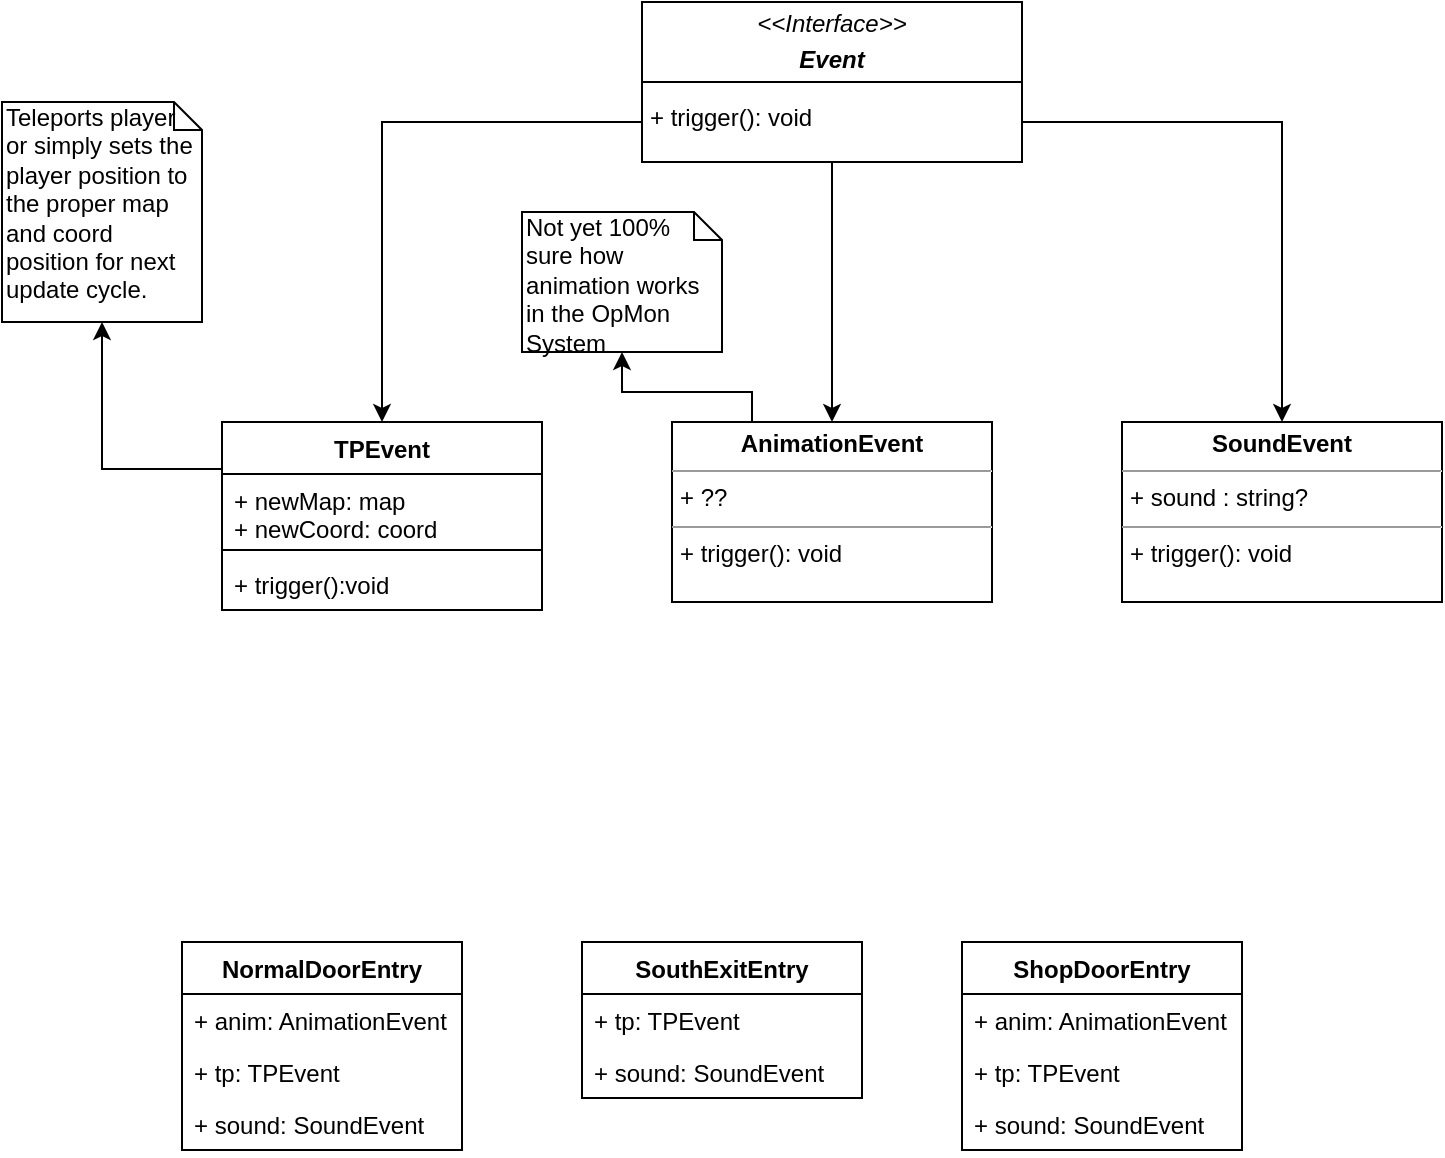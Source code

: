 <mxfile version="12.2.9" type="github" pages="1"><diagram id="OtBJ-tVqIvvDkwUSdkzb" name="Page-1"><mxGraphModel dx="1673" dy="896" grid="1" gridSize="10" guides="1" tooltips="1" connect="1" arrows="1" fold="1" page="1" pageScale="1" pageWidth="850" pageHeight="1100" math="0" shadow="0"><root><mxCell id="0"/><mxCell id="1" parent="0"/><mxCell id="YQE-0gqF78jgSzSMjqu_-10" style="edgeStyle=orthogonalEdgeStyle;rounded=0;orthogonalLoop=1;jettySize=auto;html=1;exitX=0;exitY=0.75;exitDx=0;exitDy=0;entryX=0.5;entryY=0;entryDx=0;entryDy=0;" edge="1" parent="1" source="YQE-0gqF78jgSzSMjqu_-2" target="YQE-0gqF78jgSzSMjqu_-4"><mxGeometry relative="1" as="geometry"/></mxCell><mxCell id="YQE-0gqF78jgSzSMjqu_-12" style="edgeStyle=orthogonalEdgeStyle;rounded=0;orthogonalLoop=1;jettySize=auto;html=1;exitX=0.5;exitY=1;exitDx=0;exitDy=0;" edge="1" parent="1" source="YQE-0gqF78jgSzSMjqu_-2" target="YQE-0gqF78jgSzSMjqu_-11"><mxGeometry relative="1" as="geometry"/></mxCell><mxCell id="YQE-0gqF78jgSzSMjqu_-16" style="edgeStyle=orthogonalEdgeStyle;rounded=0;orthogonalLoop=1;jettySize=auto;html=1;exitX=1;exitY=0.75;exitDx=0;exitDy=0;entryX=0.5;entryY=0;entryDx=0;entryDy=0;" edge="1" parent="1" source="YQE-0gqF78jgSzSMjqu_-2" target="YQE-0gqF78jgSzSMjqu_-15"><mxGeometry relative="1" as="geometry"/></mxCell><mxCell id="YQE-0gqF78jgSzSMjqu_-2" value="&lt;p style=&quot;margin: 0px ; margin-top: 4px ; text-align: center&quot;&gt;&lt;i&gt;&amp;lt;&amp;lt;Interface&amp;gt;&amp;gt;&lt;/i&gt;&lt;/p&gt;&lt;p style=&quot;margin: 0px ; margin-top: 4px ; text-align: center&quot;&gt;&lt;i&gt;&lt;b&gt;Event&lt;/b&gt;&lt;/i&gt;&lt;br&gt;&lt;/p&gt;&lt;p style=&quot;margin: 0px ; margin-left: 4px&quot;&gt;&lt;/p&gt;&lt;p style=&quot;margin: 0px ; margin-left: 4px&quot;&gt;&lt;br&gt;&lt;/p&gt;&lt;p style=&quot;margin: 0px ; margin-left: 4px&quot;&gt;+ trigger(): void&lt;br&gt;&lt;br&gt;&lt;/p&gt;" style="verticalAlign=top;align=left;overflow=fill;fontSize=12;fontFamily=Helvetica;html=1;" vertex="1" parent="1"><mxGeometry x="330" y="120" width="190" height="80" as="geometry"/></mxCell><mxCell id="YQE-0gqF78jgSzSMjqu_-3" value="" style="endArrow=none;html=1;exitX=0;exitY=0.5;exitDx=0;exitDy=0;entryX=1;entryY=0.5;entryDx=0;entryDy=0;" edge="1" parent="1" source="YQE-0gqF78jgSzSMjqu_-2" target="YQE-0gqF78jgSzSMjqu_-2"><mxGeometry width="50" height="50" relative="1" as="geometry"><mxPoint x="330" y="270" as="sourcePoint"/><mxPoint x="380" y="220" as="targetPoint"/></mxGeometry></mxCell><mxCell id="YQE-0gqF78jgSzSMjqu_-9" style="edgeStyle=orthogonalEdgeStyle;rounded=0;orthogonalLoop=1;jettySize=auto;html=1;exitX=0;exitY=0.25;exitDx=0;exitDy=0;entryX=0.5;entryY=1;entryDx=0;entryDy=0;entryPerimeter=0;" edge="1" parent="1" source="YQE-0gqF78jgSzSMjqu_-4" target="YQE-0gqF78jgSzSMjqu_-8"><mxGeometry relative="1" as="geometry"/></mxCell><mxCell id="YQE-0gqF78jgSzSMjqu_-4" value="TPEvent" style="swimlane;fontStyle=1;align=center;verticalAlign=top;childLayout=stackLayout;horizontal=1;startSize=26;horizontalStack=0;resizeParent=1;resizeParentMax=0;resizeLast=0;collapsible=1;marginBottom=0;" vertex="1" parent="1"><mxGeometry x="120" y="330" width="160" height="94" as="geometry"/></mxCell><mxCell id="YQE-0gqF78jgSzSMjqu_-5" value="+ newMap: map&#10;+ newCoord: coord" style="text;strokeColor=none;fillColor=none;align=left;verticalAlign=top;spacingLeft=4;spacingRight=4;overflow=hidden;rotatable=0;points=[[0,0.5],[1,0.5]];portConstraint=eastwest;" vertex="1" parent="YQE-0gqF78jgSzSMjqu_-4"><mxGeometry y="26" width="160" height="34" as="geometry"/></mxCell><mxCell id="YQE-0gqF78jgSzSMjqu_-6" value="" style="line;strokeWidth=1;fillColor=none;align=left;verticalAlign=middle;spacingTop=-1;spacingLeft=3;spacingRight=3;rotatable=0;labelPosition=right;points=[];portConstraint=eastwest;" vertex="1" parent="YQE-0gqF78jgSzSMjqu_-4"><mxGeometry y="60" width="160" height="8" as="geometry"/></mxCell><mxCell id="YQE-0gqF78jgSzSMjqu_-7" value="+ trigger():void" style="text;strokeColor=none;fillColor=none;align=left;verticalAlign=top;spacingLeft=4;spacingRight=4;overflow=hidden;rotatable=0;points=[[0,0.5],[1,0.5]];portConstraint=eastwest;" vertex="1" parent="YQE-0gqF78jgSzSMjqu_-4"><mxGeometry y="68" width="160" height="26" as="geometry"/></mxCell><mxCell id="YQE-0gqF78jgSzSMjqu_-8" value="Teleports player or simply sets the player position to the proper map and coord position for next update cycle." style="shape=note;whiteSpace=wrap;html=1;size=14;verticalAlign=top;align=left;spacingTop=-6;" vertex="1" parent="1"><mxGeometry x="10" y="170" width="100" height="110" as="geometry"/></mxCell><mxCell id="YQE-0gqF78jgSzSMjqu_-14" style="edgeStyle=orthogonalEdgeStyle;rounded=0;orthogonalLoop=1;jettySize=auto;html=1;exitX=0.25;exitY=0;exitDx=0;exitDy=0;entryX=0.5;entryY=1;entryDx=0;entryDy=0;entryPerimeter=0;" edge="1" parent="1" source="YQE-0gqF78jgSzSMjqu_-11" target="YQE-0gqF78jgSzSMjqu_-13"><mxGeometry relative="1" as="geometry"><Array as="points"><mxPoint x="385" y="315"/><mxPoint x="320" y="315"/></Array></mxGeometry></mxCell><mxCell id="YQE-0gqF78jgSzSMjqu_-11" value="&lt;p style=&quot;margin: 0px ; margin-top: 4px ; text-align: center&quot;&gt;&lt;b&gt;AnimationEvent&lt;/b&gt;&lt;/p&gt;&lt;hr size=&quot;1&quot;&gt;&lt;p style=&quot;margin: 0px ; margin-left: 4px&quot;&gt;+ ??&lt;/p&gt;&lt;hr size=&quot;1&quot;&gt;&lt;p style=&quot;margin: 0px ; margin-left: 4px&quot;&gt;+ trigger(): void&lt;/p&gt;" style="verticalAlign=top;align=left;overflow=fill;fontSize=12;fontFamily=Helvetica;html=1;" vertex="1" parent="1"><mxGeometry x="345" y="330" width="160" height="90" as="geometry"/></mxCell><mxCell id="YQE-0gqF78jgSzSMjqu_-13" value="Not yet 100% sure how animation works in the OpMon System" style="shape=note;whiteSpace=wrap;html=1;size=14;verticalAlign=top;align=left;spacingTop=-6;" vertex="1" parent="1"><mxGeometry x="270" y="225" width="100" height="70" as="geometry"/></mxCell><mxCell id="YQE-0gqF78jgSzSMjqu_-15" value="&lt;p style=&quot;margin: 0px ; margin-top: 4px ; text-align: center&quot;&gt;&lt;b&gt;SoundEvent&lt;/b&gt;&lt;/p&gt;&lt;hr size=&quot;1&quot;&gt;&lt;p style=&quot;margin: 0px ; margin-left: 4px&quot;&gt;+ sound : string?&lt;/p&gt;&lt;hr size=&quot;1&quot;&gt;&lt;p style=&quot;margin: 0px ; margin-left: 4px&quot;&gt;+ trigger(): void&lt;/p&gt;" style="verticalAlign=top;align=left;overflow=fill;fontSize=12;fontFamily=Helvetica;html=1;" vertex="1" parent="1"><mxGeometry x="570" y="330" width="160" height="90" as="geometry"/></mxCell><mxCell id="YQE-0gqF78jgSzSMjqu_-17" value="NormalDoorEntry" style="swimlane;fontStyle=1;childLayout=stackLayout;horizontal=1;startSize=26;fillColor=none;horizontalStack=0;resizeParent=1;resizeParentMax=0;resizeLast=0;collapsible=1;marginBottom=0;" vertex="1" parent="1"><mxGeometry x="100" y="590" width="140" height="104" as="geometry"/></mxCell><mxCell id="YQE-0gqF78jgSzSMjqu_-18" value="+ anim: AnimationEvent" style="text;strokeColor=none;fillColor=none;align=left;verticalAlign=top;spacingLeft=4;spacingRight=4;overflow=hidden;rotatable=0;points=[[0,0.5],[1,0.5]];portConstraint=eastwest;" vertex="1" parent="YQE-0gqF78jgSzSMjqu_-17"><mxGeometry y="26" width="140" height="26" as="geometry"/></mxCell><mxCell id="YQE-0gqF78jgSzSMjqu_-19" value="+ tp: TPEvent" style="text;strokeColor=none;fillColor=none;align=left;verticalAlign=top;spacingLeft=4;spacingRight=4;overflow=hidden;rotatable=0;points=[[0,0.5],[1,0.5]];portConstraint=eastwest;" vertex="1" parent="YQE-0gqF78jgSzSMjqu_-17"><mxGeometry y="52" width="140" height="26" as="geometry"/></mxCell><mxCell id="YQE-0gqF78jgSzSMjqu_-20" value="+ sound: SoundEvent" style="text;strokeColor=none;fillColor=none;align=left;verticalAlign=top;spacingLeft=4;spacingRight=4;overflow=hidden;rotatable=0;points=[[0,0.5],[1,0.5]];portConstraint=eastwest;" vertex="1" parent="YQE-0gqF78jgSzSMjqu_-17"><mxGeometry y="78" width="140" height="26" as="geometry"/></mxCell><mxCell id="YQE-0gqF78jgSzSMjqu_-21" value="SouthExitEntry" style="swimlane;fontStyle=1;childLayout=stackLayout;horizontal=1;startSize=26;fillColor=none;horizontalStack=0;resizeParent=1;resizeParentMax=0;resizeLast=0;collapsible=1;marginBottom=0;" vertex="1" parent="1"><mxGeometry x="300" y="590" width="140" height="78" as="geometry"/></mxCell><mxCell id="YQE-0gqF78jgSzSMjqu_-22" value="+ tp: TPEvent" style="text;strokeColor=none;fillColor=none;align=left;verticalAlign=top;spacingLeft=4;spacingRight=4;overflow=hidden;rotatable=0;points=[[0,0.5],[1,0.5]];portConstraint=eastwest;" vertex="1" parent="YQE-0gqF78jgSzSMjqu_-21"><mxGeometry y="26" width="140" height="26" as="geometry"/></mxCell><mxCell id="YQE-0gqF78jgSzSMjqu_-23" value="+ sound: SoundEvent" style="text;strokeColor=none;fillColor=none;align=left;verticalAlign=top;spacingLeft=4;spacingRight=4;overflow=hidden;rotatable=0;points=[[0,0.5],[1,0.5]];portConstraint=eastwest;" vertex="1" parent="YQE-0gqF78jgSzSMjqu_-21"><mxGeometry y="52" width="140" height="26" as="geometry"/></mxCell><mxCell id="YQE-0gqF78jgSzSMjqu_-25" value="ShopDoorEntry" style="swimlane;fontStyle=1;childLayout=stackLayout;horizontal=1;startSize=26;fillColor=none;horizontalStack=0;resizeParent=1;resizeParentMax=0;resizeLast=0;collapsible=1;marginBottom=0;" vertex="1" parent="1"><mxGeometry x="490" y="590" width="140" height="104" as="geometry"/></mxCell><mxCell id="YQE-0gqF78jgSzSMjqu_-26" value="+ anim: AnimationEvent" style="text;strokeColor=none;fillColor=none;align=left;verticalAlign=top;spacingLeft=4;spacingRight=4;overflow=hidden;rotatable=0;points=[[0,0.5],[1,0.5]];portConstraint=eastwest;" vertex="1" parent="YQE-0gqF78jgSzSMjqu_-25"><mxGeometry y="26" width="140" height="26" as="geometry"/></mxCell><mxCell id="YQE-0gqF78jgSzSMjqu_-27" value="+ tp: TPEvent" style="text;strokeColor=none;fillColor=none;align=left;verticalAlign=top;spacingLeft=4;spacingRight=4;overflow=hidden;rotatable=0;points=[[0,0.5],[1,0.5]];portConstraint=eastwest;" vertex="1" parent="YQE-0gqF78jgSzSMjqu_-25"><mxGeometry y="52" width="140" height="26" as="geometry"/></mxCell><mxCell id="YQE-0gqF78jgSzSMjqu_-28" value="+ sound: SoundEvent" style="text;strokeColor=none;fillColor=none;align=left;verticalAlign=top;spacingLeft=4;spacingRight=4;overflow=hidden;rotatable=0;points=[[0,0.5],[1,0.5]];portConstraint=eastwest;" vertex="1" parent="YQE-0gqF78jgSzSMjqu_-25"><mxGeometry y="78" width="140" height="26" as="geometry"/></mxCell></root></mxGraphModel></diagram></mxfile>